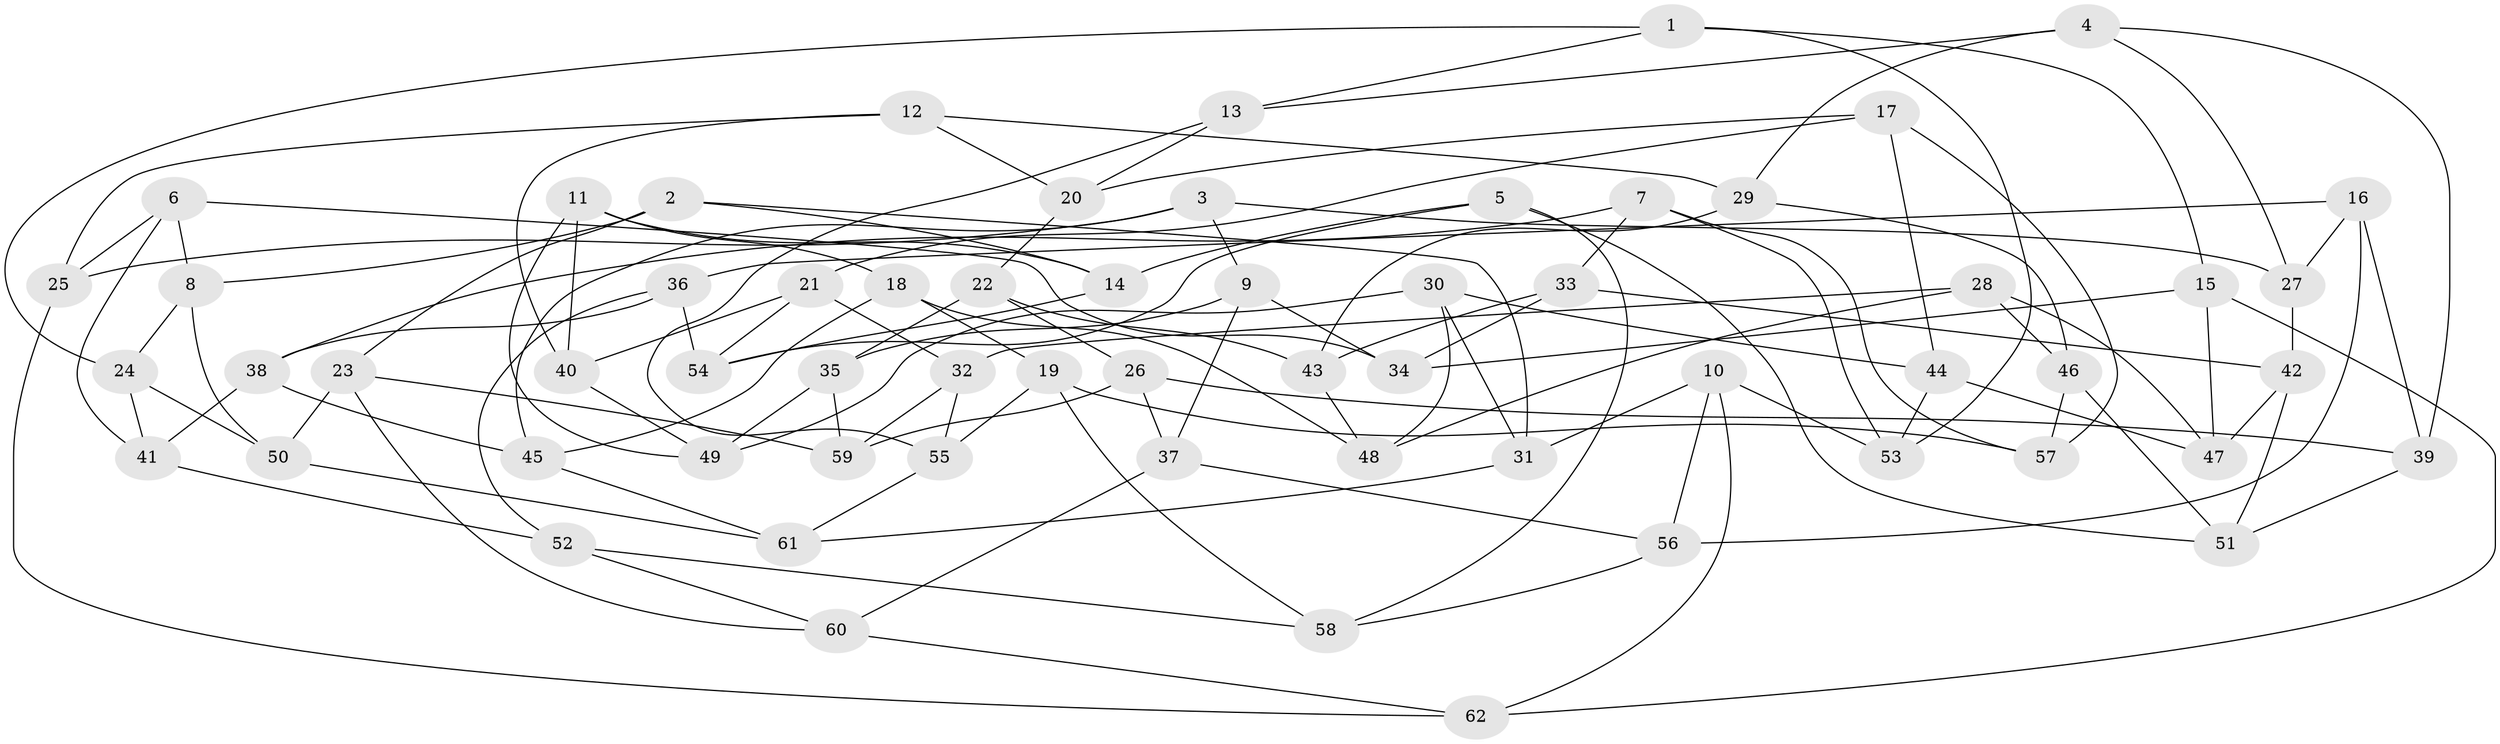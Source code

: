 // coarse degree distribution, {9: 0.06451612903225806, 12: 0.03225806451612903, 5: 0.0967741935483871, 7: 0.12903225806451613, 4: 0.41935483870967744, 8: 0.06451612903225806, 6: 0.16129032258064516, 3: 0.03225806451612903}
// Generated by graph-tools (version 1.1) at 2025/20/03/04/25 18:20:42]
// undirected, 62 vertices, 124 edges
graph export_dot {
graph [start="1"]
  node [color=gray90,style=filled];
  1;
  2;
  3;
  4;
  5;
  6;
  7;
  8;
  9;
  10;
  11;
  12;
  13;
  14;
  15;
  16;
  17;
  18;
  19;
  20;
  21;
  22;
  23;
  24;
  25;
  26;
  27;
  28;
  29;
  30;
  31;
  32;
  33;
  34;
  35;
  36;
  37;
  38;
  39;
  40;
  41;
  42;
  43;
  44;
  45;
  46;
  47;
  48;
  49;
  50;
  51;
  52;
  53;
  54;
  55;
  56;
  57;
  58;
  59;
  60;
  61;
  62;
  1 -- 15;
  1 -- 24;
  1 -- 53;
  1 -- 13;
  2 -- 23;
  2 -- 14;
  2 -- 8;
  2 -- 31;
  3 -- 9;
  3 -- 25;
  3 -- 45;
  3 -- 27;
  4 -- 13;
  4 -- 27;
  4 -- 39;
  4 -- 29;
  5 -- 51;
  5 -- 54;
  5 -- 58;
  5 -- 14;
  6 -- 8;
  6 -- 34;
  6 -- 25;
  6 -- 41;
  7 -- 33;
  7 -- 57;
  7 -- 38;
  7 -- 53;
  8 -- 50;
  8 -- 24;
  9 -- 34;
  9 -- 35;
  9 -- 37;
  10 -- 31;
  10 -- 62;
  10 -- 53;
  10 -- 56;
  11 -- 40;
  11 -- 18;
  11 -- 14;
  11 -- 49;
  12 -- 20;
  12 -- 25;
  12 -- 29;
  12 -- 40;
  13 -- 55;
  13 -- 20;
  14 -- 54;
  15 -- 62;
  15 -- 47;
  15 -- 34;
  16 -- 56;
  16 -- 39;
  16 -- 36;
  16 -- 27;
  17 -- 21;
  17 -- 57;
  17 -- 44;
  17 -- 20;
  18 -- 45;
  18 -- 19;
  18 -- 48;
  19 -- 57;
  19 -- 55;
  19 -- 58;
  20 -- 22;
  21 -- 54;
  21 -- 32;
  21 -- 40;
  22 -- 35;
  22 -- 26;
  22 -- 43;
  23 -- 60;
  23 -- 50;
  23 -- 59;
  24 -- 41;
  24 -- 50;
  25 -- 62;
  26 -- 59;
  26 -- 39;
  26 -- 37;
  27 -- 42;
  28 -- 46;
  28 -- 32;
  28 -- 47;
  28 -- 48;
  29 -- 46;
  29 -- 43;
  30 -- 49;
  30 -- 44;
  30 -- 48;
  30 -- 31;
  31 -- 61;
  32 -- 55;
  32 -- 59;
  33 -- 43;
  33 -- 42;
  33 -- 34;
  35 -- 59;
  35 -- 49;
  36 -- 38;
  36 -- 52;
  36 -- 54;
  37 -- 56;
  37 -- 60;
  38 -- 41;
  38 -- 45;
  39 -- 51;
  40 -- 49;
  41 -- 52;
  42 -- 47;
  42 -- 51;
  43 -- 48;
  44 -- 53;
  44 -- 47;
  45 -- 61;
  46 -- 51;
  46 -- 57;
  50 -- 61;
  52 -- 58;
  52 -- 60;
  55 -- 61;
  56 -- 58;
  60 -- 62;
}
